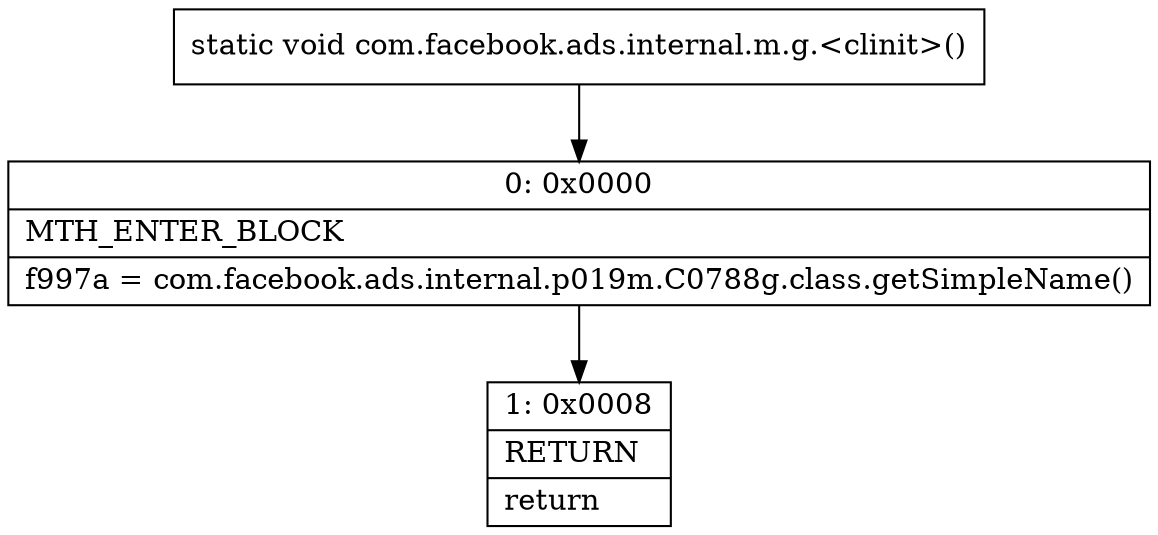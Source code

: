 digraph "CFG forcom.facebook.ads.internal.m.g.\<clinit\>()V" {
Node_0 [shape=record,label="{0\:\ 0x0000|MTH_ENTER_BLOCK\l|f997a = com.facebook.ads.internal.p019m.C0788g.class.getSimpleName()\l}"];
Node_1 [shape=record,label="{1\:\ 0x0008|RETURN\l|return\l}"];
MethodNode[shape=record,label="{static void com.facebook.ads.internal.m.g.\<clinit\>() }"];
MethodNode -> Node_0;
Node_0 -> Node_1;
}

